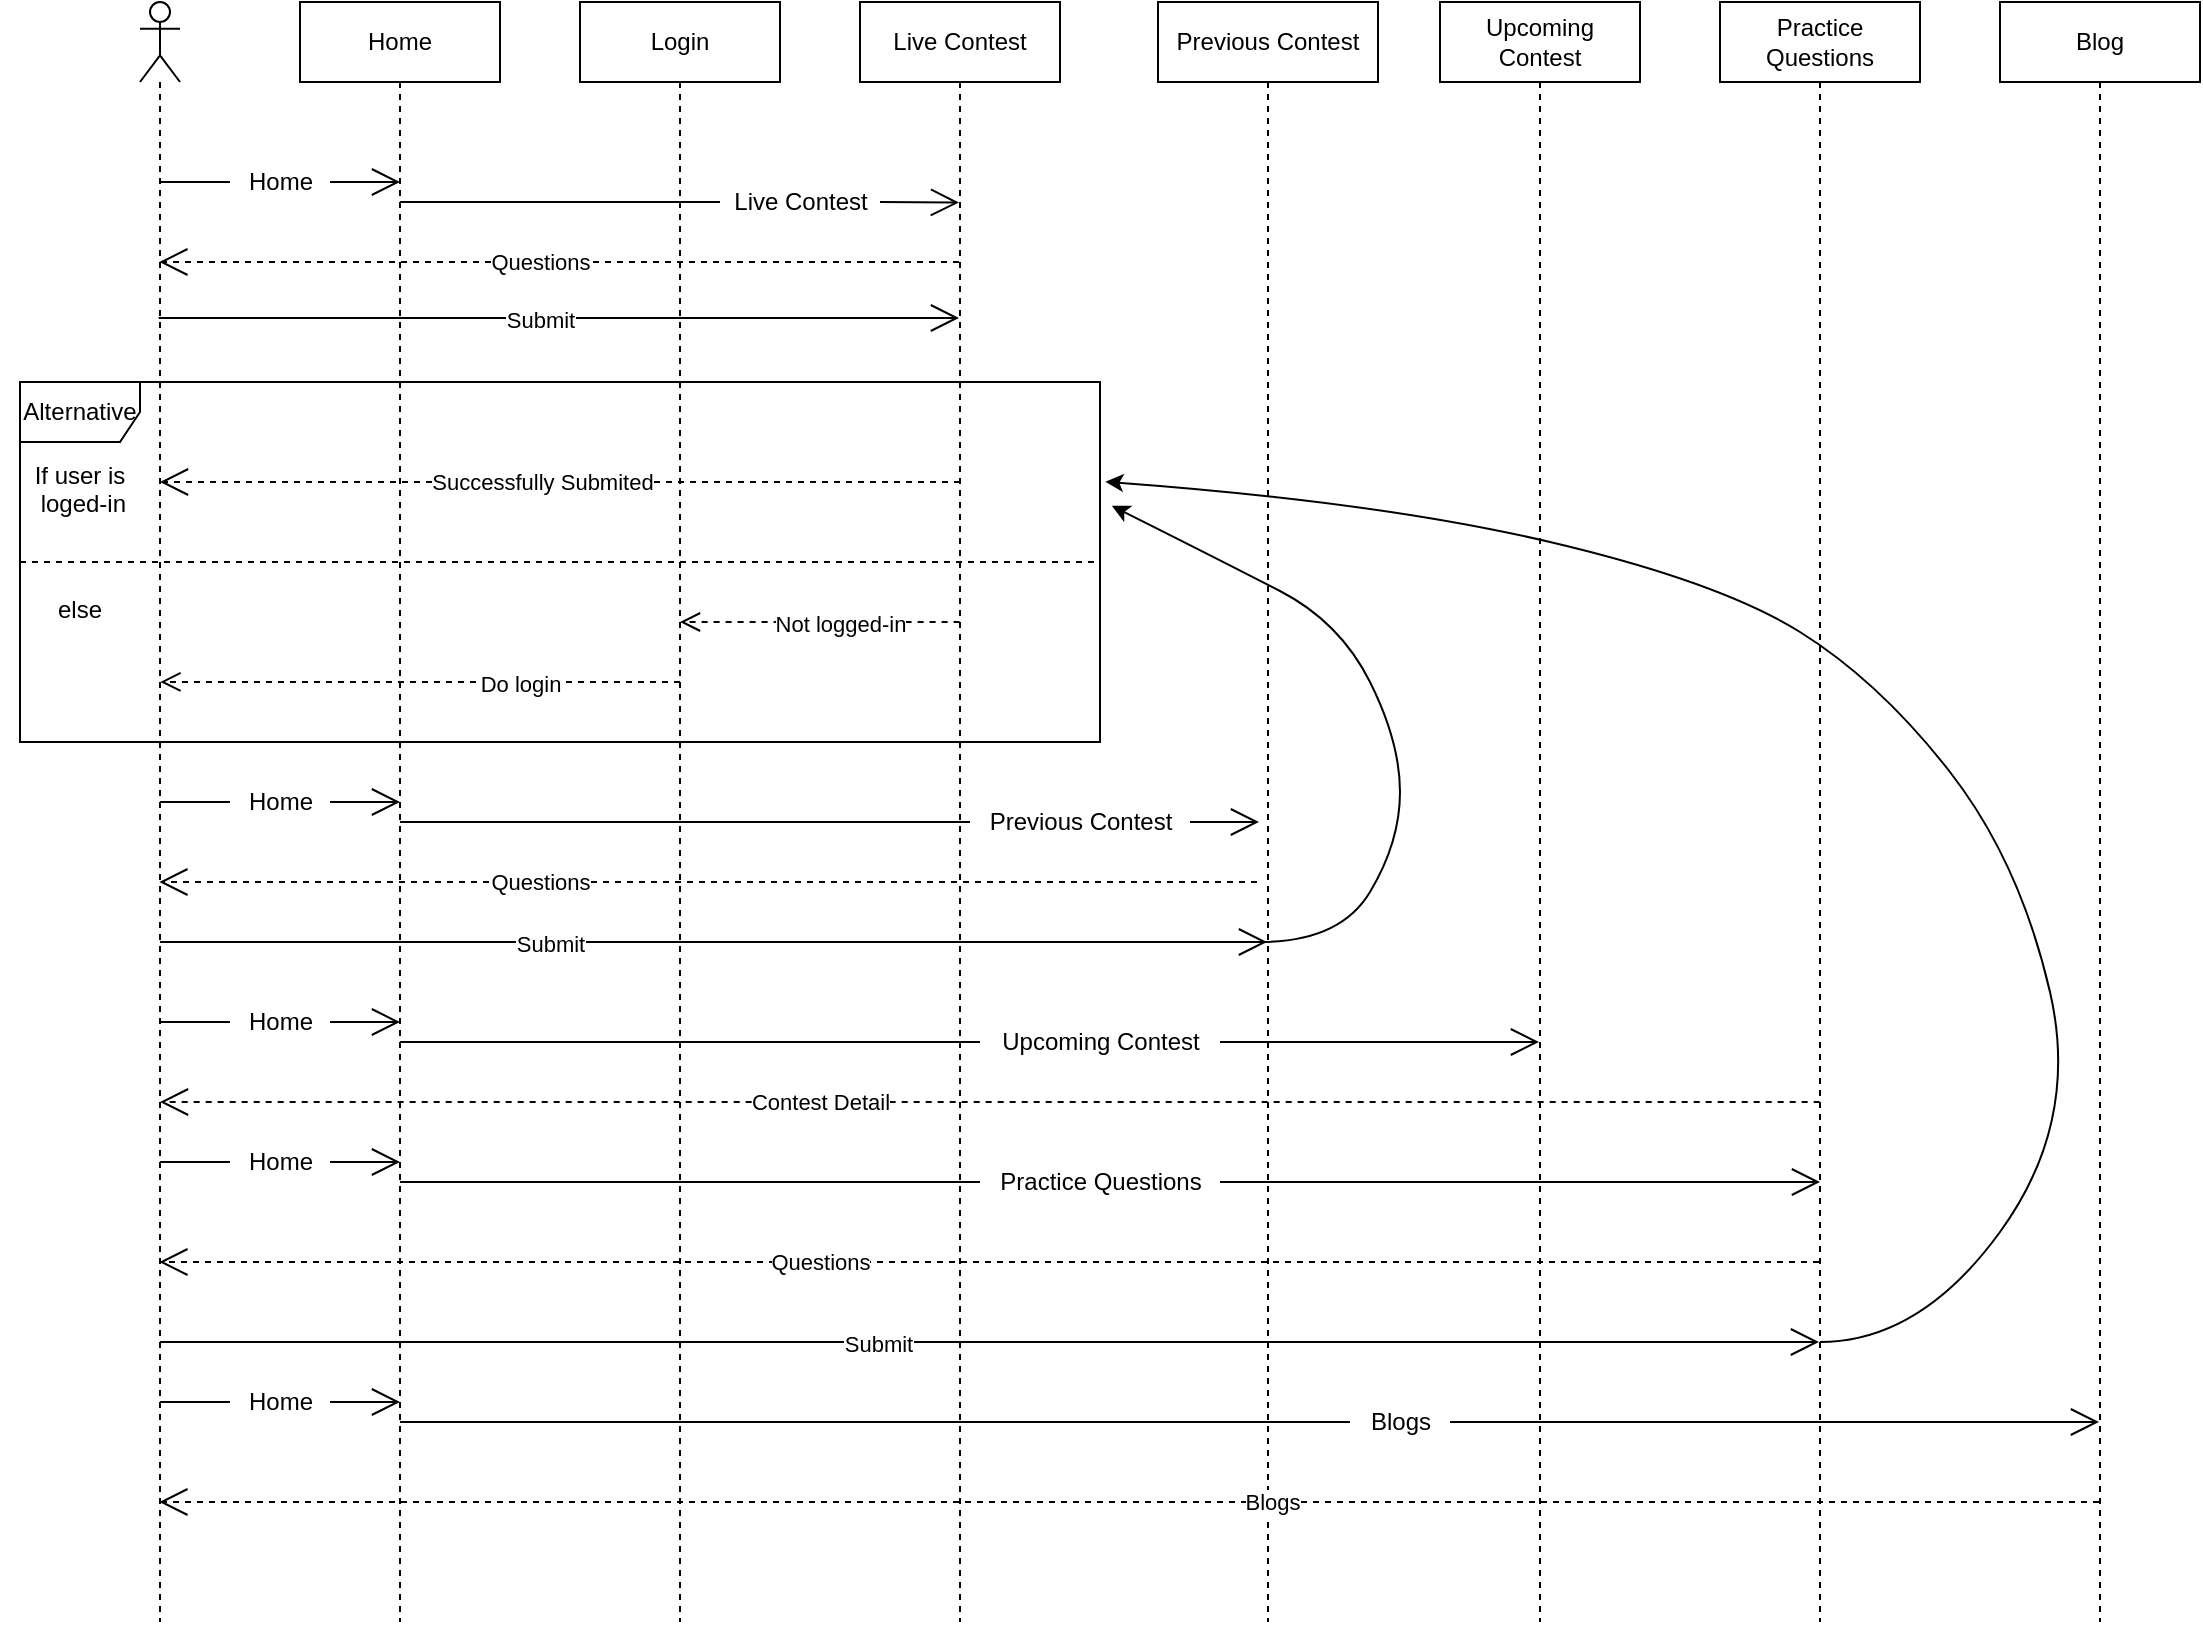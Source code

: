 <mxfile version="15.8.6" type="github"><diagram id="GTkBtEdWsMiXOQVe62GC" name="Page-1"><mxGraphModel dx="1240" dy="703" grid="1" gridSize="10" guides="1" tooltips="1" connect="1" arrows="1" fold="1" page="1" pageScale="1" pageWidth="1100" pageHeight="850" math="0" shadow="0"><root><mxCell id="0"/><mxCell id="1" parent="0"/><mxCell id="ficR049koPRatEtpCkbn-2" value="Home" style="shape=umlLifeline;perimeter=lifelinePerimeter;whiteSpace=wrap;html=1;container=1;collapsible=0;recursiveResize=0;outlineConnect=0;" vertex="1" parent="1"><mxGeometry x="240" y="40" width="100" height="810" as="geometry"/></mxCell><mxCell id="ficR049koPRatEtpCkbn-20" value="Questions" style="endArrow=open;endSize=12;dashed=1;html=1;rounded=0;" edge="1" parent="ficR049koPRatEtpCkbn-2"><mxGeometry x="0.048" width="160" relative="1" as="geometry"><mxPoint x="329.5" y="130" as="sourcePoint"/><mxPoint x="-70.333" y="130" as="targetPoint"/><Array as="points"><mxPoint x="140" y="130"/></Array><mxPoint as="offset"/></mxGeometry></mxCell><mxCell id="ficR049koPRatEtpCkbn-10" value="" style="shape=umlLifeline;participant=umlActor;perimeter=lifelinePerimeter;whiteSpace=wrap;html=1;container=1;collapsible=0;recursiveResize=0;verticalAlign=top;spacingTop=36;outlineConnect=0;" vertex="1" parent="ficR049koPRatEtpCkbn-2"><mxGeometry x="-80" width="20" height="810" as="geometry"/></mxCell><mxCell id="ficR049koPRatEtpCkbn-4" value="Live Contest" style="shape=umlLifeline;perimeter=lifelinePerimeter;whiteSpace=wrap;html=1;container=1;collapsible=0;recursiveResize=0;outlineConnect=0;" vertex="1" parent="1"><mxGeometry x="520" y="40" width="100" height="810" as="geometry"/></mxCell><mxCell id="ficR049koPRatEtpCkbn-92" value="Contest Detail" style="endArrow=open;endSize=12;dashed=1;html=1;rounded=0;" edge="1" parent="ficR049koPRatEtpCkbn-4"><mxGeometry x="0.204" width="160" relative="1" as="geometry"><mxPoint x="479.83" y="550" as="sourcePoint"/><mxPoint x="-350.003" y="550" as="targetPoint"/><Array as="points"><mxPoint x="-39.67" y="550"/><mxPoint x="-229.67" y="550"/></Array><mxPoint as="offset"/></mxGeometry></mxCell><mxCell id="ficR049koPRatEtpCkbn-5" value="Blog" style="shape=umlLifeline;perimeter=lifelinePerimeter;whiteSpace=wrap;html=1;container=1;collapsible=0;recursiveResize=0;outlineConnect=0;" vertex="1" parent="1"><mxGeometry x="1090" y="40" width="100" height="810" as="geometry"/></mxCell><mxCell id="ficR049koPRatEtpCkbn-6" value="Practice Questions" style="shape=umlLifeline;perimeter=lifelinePerimeter;whiteSpace=wrap;html=1;container=1;collapsible=0;recursiveResize=0;outlineConnect=0;" vertex="1" parent="1"><mxGeometry x="950" y="40" width="100" height="810" as="geometry"/></mxCell><mxCell id="ficR049koPRatEtpCkbn-96" value="" style="curved=1;endArrow=classic;html=1;rounded=0;entryX=1.005;entryY=0.277;entryDx=0;entryDy=0;entryPerimeter=0;" edge="1" parent="ficR049koPRatEtpCkbn-6" target="ficR049koPRatEtpCkbn-64"><mxGeometry width="50" height="50" relative="1" as="geometry"><mxPoint x="50" y="670" as="sourcePoint"/><mxPoint x="-320" y="280" as="targetPoint"/><Array as="points"><mxPoint x="100" y="670"/><mxPoint x="180" y="560"/><mxPoint x="150" y="430"/><mxPoint x="80" y="340"/><mxPoint y="290"/><mxPoint x="-170" y="250"/></Array></mxGeometry></mxCell><mxCell id="ficR049koPRatEtpCkbn-7" value="Previous Contest" style="shape=umlLifeline;perimeter=lifelinePerimeter;whiteSpace=wrap;html=1;container=1;collapsible=0;recursiveResize=0;outlineConnect=0;" vertex="1" parent="1"><mxGeometry x="669" y="40" width="110" height="810" as="geometry"/></mxCell><mxCell id="ficR049koPRatEtpCkbn-8" value="Upcoming Contest" style="shape=umlLifeline;perimeter=lifelinePerimeter;whiteSpace=wrap;html=1;container=1;collapsible=0;recursiveResize=0;outlineConnect=0;" vertex="1" parent="1"><mxGeometry x="810" y="40" width="100" height="810" as="geometry"/></mxCell><mxCell id="ficR049koPRatEtpCkbn-11" value="" style="endArrow=open;endFill=1;endSize=12;html=1;rounded=0;startArrow=none;" edge="1" parent="1" source="ficR049koPRatEtpCkbn-12"><mxGeometry width="160" relative="1" as="geometry"><mxPoint x="170" y="130" as="sourcePoint"/><mxPoint x="290" y="130" as="targetPoint"/></mxGeometry></mxCell><mxCell id="ficR049koPRatEtpCkbn-12" value="Home" style="text;html=1;align=center;verticalAlign=middle;resizable=0;points=[];autosize=1;strokeColor=none;fillColor=none;" vertex="1" parent="1"><mxGeometry x="205" y="120" width="50" height="20" as="geometry"/></mxCell><mxCell id="ficR049koPRatEtpCkbn-13" value="" style="endArrow=none;endFill=1;endSize=12;html=1;rounded=0;" edge="1" parent="1" target="ficR049koPRatEtpCkbn-12"><mxGeometry width="160" relative="1" as="geometry"><mxPoint x="170" y="130" as="sourcePoint"/><mxPoint x="290" y="130" as="targetPoint"/></mxGeometry></mxCell><mxCell id="ficR049koPRatEtpCkbn-15" value="Live Contest" style="text;html=1;align=center;verticalAlign=middle;resizable=0;points=[];autosize=1;strokeColor=none;fillColor=none;" vertex="1" parent="1"><mxGeometry x="450" y="130" width="80" height="20" as="geometry"/></mxCell><mxCell id="ficR049koPRatEtpCkbn-16" value="" style="endArrow=none;endFill=1;endSize=12;html=1;rounded=0;" edge="1" target="ficR049koPRatEtpCkbn-15" parent="1"><mxGeometry width="160" relative="1" as="geometry"><mxPoint x="290" y="140" as="sourcePoint"/><mxPoint x="410" y="140" as="targetPoint"/></mxGeometry></mxCell><mxCell id="ficR049koPRatEtpCkbn-17" value="" style="endArrow=open;endFill=1;endSize=12;html=1;rounded=0;startArrow=none;" edge="1" parent="1"><mxGeometry width="160" relative="1" as="geometry"><mxPoint x="530" y="140" as="sourcePoint"/><mxPoint x="569.5" y="140.28" as="targetPoint"/></mxGeometry></mxCell><mxCell id="ficR049koPRatEtpCkbn-23" value="" style="endArrow=none;endFill=1;endSize=12;html=1;rounded=0;" edge="1" target="ficR049koPRatEtpCkbn-24" parent="1"><mxGeometry width="160" relative="1" as="geometry"><mxPoint x="170" y="440" as="sourcePoint"/><mxPoint x="290" y="440" as="targetPoint"/></mxGeometry></mxCell><mxCell id="ficR049koPRatEtpCkbn-24" value="Home" style="text;html=1;align=center;verticalAlign=middle;resizable=0;points=[];autosize=1;strokeColor=none;fillColor=none;" vertex="1" parent="1"><mxGeometry x="205" y="430" width="50" height="20" as="geometry"/></mxCell><mxCell id="ficR049koPRatEtpCkbn-25" value="" style="endArrow=open;endFill=1;endSize=12;html=1;rounded=0;startArrow=none;" edge="1" parent="1"><mxGeometry width="160" relative="1" as="geometry"><mxPoint x="255" y="440" as="sourcePoint"/><mxPoint x="290" y="440" as="targetPoint"/></mxGeometry></mxCell><mxCell id="ficR049koPRatEtpCkbn-26" value="" style="endArrow=none;endFill=1;endSize=12;html=1;rounded=0;" edge="1" target="ficR049koPRatEtpCkbn-27" parent="1"><mxGeometry width="160" relative="1" as="geometry"><mxPoint x="290" y="450" as="sourcePoint"/><mxPoint x="410" y="450" as="targetPoint"/></mxGeometry></mxCell><mxCell id="ficR049koPRatEtpCkbn-27" value="Previous Contest" style="text;html=1;align=center;verticalAlign=middle;resizable=0;points=[];autosize=1;strokeColor=none;fillColor=none;" vertex="1" parent="1"><mxGeometry x="575" y="440" width="110" height="20" as="geometry"/></mxCell><mxCell id="ficR049koPRatEtpCkbn-28" value="" style="endArrow=open;endFill=1;endSize=12;html=1;rounded=0;startArrow=none;" edge="1" source="ficR049koPRatEtpCkbn-27" parent="1"><mxGeometry width="160" relative="1" as="geometry"><mxPoint x="440" y="450" as="sourcePoint"/><mxPoint x="719.5" y="450" as="targetPoint"/></mxGeometry></mxCell><mxCell id="ficR049koPRatEtpCkbn-30" value="Questions" style="endArrow=open;endSize=12;dashed=1;html=1;rounded=0;" edge="1" parent="1"><mxGeometry x="0.306" width="160" relative="1" as="geometry"><mxPoint x="718.5" y="480" as="sourcePoint"/><mxPoint x="169.667" y="480" as="targetPoint"/><Array as="points"><mxPoint x="290" y="480"/></Array><mxPoint as="offset"/></mxGeometry></mxCell><mxCell id="ficR049koPRatEtpCkbn-31" value="" style="endArrow=none;endFill=1;endSize=12;html=1;rounded=0;" edge="1" target="ficR049koPRatEtpCkbn-32" parent="1"><mxGeometry width="160" relative="1" as="geometry"><mxPoint x="170" y="550" as="sourcePoint"/><mxPoint x="290" y="550" as="targetPoint"/></mxGeometry></mxCell><mxCell id="ficR049koPRatEtpCkbn-32" value="Home" style="text;html=1;align=center;verticalAlign=middle;resizable=0;points=[];autosize=1;strokeColor=none;fillColor=none;" vertex="1" parent="1"><mxGeometry x="205" y="540" width="50" height="20" as="geometry"/></mxCell><mxCell id="ficR049koPRatEtpCkbn-33" value="" style="endArrow=open;endFill=1;endSize=12;html=1;rounded=0;startArrow=none;" edge="1" parent="1"><mxGeometry width="160" relative="1" as="geometry"><mxPoint x="255" y="550" as="sourcePoint"/><mxPoint x="290" y="550" as="targetPoint"/></mxGeometry></mxCell><mxCell id="ficR049koPRatEtpCkbn-34" value="" style="endArrow=none;endFill=1;endSize=12;html=1;rounded=0;" edge="1" target="ficR049koPRatEtpCkbn-35" parent="1"><mxGeometry width="160" relative="1" as="geometry"><mxPoint x="290" y="560" as="sourcePoint"/><mxPoint x="410" y="560" as="targetPoint"/></mxGeometry></mxCell><mxCell id="ficR049koPRatEtpCkbn-35" value="Upcoming Contest" style="text;html=1;align=center;verticalAlign=middle;resizable=0;points=[];autosize=1;strokeColor=none;fillColor=none;" vertex="1" parent="1"><mxGeometry x="580" y="550" width="120" height="20" as="geometry"/></mxCell><mxCell id="ficR049koPRatEtpCkbn-36" value="" style="endArrow=open;endFill=1;endSize=12;html=1;rounded=0;startArrow=none;" edge="1" source="ficR049koPRatEtpCkbn-35" parent="1"><mxGeometry width="160" relative="1" as="geometry"><mxPoint x="440" y="560" as="sourcePoint"/><mxPoint x="859.5" y="560" as="targetPoint"/></mxGeometry></mxCell><mxCell id="ficR049koPRatEtpCkbn-38" value="" style="endArrow=none;endFill=1;endSize=12;html=1;rounded=0;" edge="1" target="ficR049koPRatEtpCkbn-39" parent="1"><mxGeometry width="160" relative="1" as="geometry"><mxPoint x="170" y="620" as="sourcePoint"/><mxPoint x="290" y="620" as="targetPoint"/></mxGeometry></mxCell><mxCell id="ficR049koPRatEtpCkbn-39" value="Home" style="text;html=1;align=center;verticalAlign=middle;resizable=0;points=[];autosize=1;strokeColor=none;fillColor=none;" vertex="1" parent="1"><mxGeometry x="205" y="610" width="50" height="20" as="geometry"/></mxCell><mxCell id="ficR049koPRatEtpCkbn-40" value="" style="endArrow=open;endFill=1;endSize=12;html=1;rounded=0;startArrow=none;" edge="1" parent="1"><mxGeometry width="160" relative="1" as="geometry"><mxPoint x="255" y="620" as="sourcePoint"/><mxPoint x="290" y="620" as="targetPoint"/></mxGeometry></mxCell><mxCell id="ficR049koPRatEtpCkbn-41" value="" style="endArrow=none;endFill=1;endSize=12;html=1;rounded=0;" edge="1" target="ficR049koPRatEtpCkbn-42" parent="1"><mxGeometry width="160" relative="1" as="geometry"><mxPoint x="290" y="630" as="sourcePoint"/><mxPoint x="410" y="630" as="targetPoint"/></mxGeometry></mxCell><mxCell id="ficR049koPRatEtpCkbn-42" value="Practice Questions" style="text;html=1;align=center;verticalAlign=middle;resizable=0;points=[];autosize=1;strokeColor=none;fillColor=none;" vertex="1" parent="1"><mxGeometry x="580" y="620" width="120" height="20" as="geometry"/></mxCell><mxCell id="ficR049koPRatEtpCkbn-43" value="" style="endArrow=open;endFill=1;endSize=12;html=1;rounded=0;startArrow=none;" edge="1" source="ficR049koPRatEtpCkbn-42" parent="1"><mxGeometry width="160" relative="1" as="geometry"><mxPoint x="440" y="630" as="sourcePoint"/><mxPoint x="1000" y="630" as="targetPoint"/></mxGeometry></mxCell><mxCell id="ficR049koPRatEtpCkbn-44" value="Questions" style="endArrow=open;endSize=12;dashed=1;html=1;rounded=0;" edge="1" parent="1"><mxGeometry x="0.204" width="160" relative="1" as="geometry"><mxPoint x="999.5" y="670" as="sourcePoint"/><mxPoint x="169.667" y="670" as="targetPoint"/><Array as="points"><mxPoint x="480" y="670"/><mxPoint x="290" y="670"/></Array><mxPoint as="offset"/></mxGeometry></mxCell><mxCell id="ficR049koPRatEtpCkbn-49" value="Home" style="text;html=1;align=center;verticalAlign=middle;resizable=0;points=[];autosize=1;strokeColor=none;fillColor=none;" vertex="1" parent="1"><mxGeometry x="205" y="730" width="50" height="20" as="geometry"/></mxCell><mxCell id="ficR049koPRatEtpCkbn-50" value="" style="endArrow=none;endFill=1;endSize=12;html=1;rounded=0;" edge="1" target="ficR049koPRatEtpCkbn-49" parent="1"><mxGeometry width="160" relative="1" as="geometry"><mxPoint x="170" y="740" as="sourcePoint"/><mxPoint x="290" y="740" as="targetPoint"/></mxGeometry></mxCell><mxCell id="ficR049koPRatEtpCkbn-51" value="" style="endArrow=open;endFill=1;endSize=12;html=1;rounded=0;startArrow=none;" edge="1" parent="1"><mxGeometry width="160" relative="1" as="geometry"><mxPoint x="255" y="740" as="sourcePoint"/><mxPoint x="290" y="740" as="targetPoint"/></mxGeometry></mxCell><mxCell id="ficR049koPRatEtpCkbn-52" value="" style="endArrow=none;endFill=1;endSize=12;html=1;rounded=0;" edge="1" target="ficR049koPRatEtpCkbn-53" parent="1"><mxGeometry width="160" relative="1" as="geometry"><mxPoint x="290" y="750" as="sourcePoint"/><mxPoint x="410" y="750" as="targetPoint"/></mxGeometry></mxCell><mxCell id="ficR049koPRatEtpCkbn-53" value="Blogs" style="text;html=1;align=center;verticalAlign=middle;resizable=0;points=[];autosize=1;strokeColor=none;fillColor=none;" vertex="1" parent="1"><mxGeometry x="765" y="740" width="50" height="20" as="geometry"/></mxCell><mxCell id="ficR049koPRatEtpCkbn-54" value="" style="endArrow=open;endFill=1;endSize=12;html=1;rounded=0;startArrow=none;" edge="1" source="ficR049koPRatEtpCkbn-53" parent="1"><mxGeometry width="160" relative="1" as="geometry"><mxPoint x="440" y="750" as="sourcePoint"/><mxPoint x="1139.5" y="750" as="targetPoint"/></mxGeometry></mxCell><mxCell id="ficR049koPRatEtpCkbn-55" value="Blogs" style="endArrow=open;endSize=12;dashed=1;html=1;rounded=0;" edge="1" parent="1"><mxGeometry x="-0.147" width="160" relative="1" as="geometry"><mxPoint x="1139.5" y="790" as="sourcePoint"/><mxPoint x="169.667" y="790" as="targetPoint"/><Array as="points"><mxPoint x="290" y="790"/></Array><mxPoint as="offset"/></mxGeometry></mxCell><mxCell id="ficR049koPRatEtpCkbn-57" value="Login" style="shape=umlLifeline;perimeter=lifelinePerimeter;whiteSpace=wrap;html=1;container=1;collapsible=0;recursiveResize=0;outlineConnect=0;" vertex="1" parent="1"><mxGeometry x="380" y="40" width="100" height="810" as="geometry"/></mxCell><mxCell id="ficR049koPRatEtpCkbn-94" value="" style="endArrow=open;endFill=1;endSize=12;html=1;rounded=0;startArrow=none;" edge="1" parent="ficR049koPRatEtpCkbn-57" target="ficR049koPRatEtpCkbn-6"><mxGeometry width="160" relative="1" as="geometry"><mxPoint x="-209.996" y="670" as="sourcePoint"/><mxPoint x="343.5" y="670" as="targetPoint"/><Array as="points"><mxPoint x="-119.32" y="670"/><mxPoint x="-29.32" y="670"/></Array></mxGeometry></mxCell><mxCell id="ficR049koPRatEtpCkbn-95" value="Submit" style="edgeLabel;html=1;align=center;verticalAlign=middle;resizable=0;points=[];" vertex="1" connectable="0" parent="ficR049koPRatEtpCkbn-94"><mxGeometry x="0.191" y="-1" relative="1" as="geometry"><mxPoint x="-135" as="offset"/></mxGeometry></mxCell><mxCell id="ficR049koPRatEtpCkbn-58" value="" style="endArrow=open;endFill=1;endSize=12;html=1;rounded=0;startArrow=none;" edge="1" parent="1" target="ficR049koPRatEtpCkbn-4"><mxGeometry width="160" relative="1" as="geometry"><mxPoint x="169.324" y="198" as="sourcePoint"/><mxPoint x="429.5" y="198" as="targetPoint"/><Array as="points"><mxPoint x="260" y="198"/><mxPoint x="350" y="198"/></Array></mxGeometry></mxCell><mxCell id="ficR049koPRatEtpCkbn-59" value="Submit" style="edgeLabel;html=1;align=center;verticalAlign=middle;resizable=0;points=[];" vertex="1" connectable="0" parent="ficR049koPRatEtpCkbn-58"><mxGeometry x="0.191" y="-1" relative="1" as="geometry"><mxPoint x="-48" as="offset"/></mxGeometry></mxCell><mxCell id="ficR049koPRatEtpCkbn-64" value="Alternative" style="shape=umlFrame;whiteSpace=wrap;html=1;" vertex="1" parent="1"><mxGeometry x="100" y="230" width="540" height="180" as="geometry"/></mxCell><mxCell id="ficR049koPRatEtpCkbn-75" value="" style="endArrow=none;dashed=1;html=1;rounded=0;" edge="1" parent="1"><mxGeometry width="50" height="50" relative="1" as="geometry"><mxPoint x="100" y="320" as="sourcePoint"/><mxPoint x="640" y="320" as="targetPoint"/><Array as="points"><mxPoint x="100" y="320"/></Array></mxGeometry></mxCell><mxCell id="ficR049koPRatEtpCkbn-76" value="If user is&#10; loged-in" style="text;align=center;fontStyle=0;verticalAlign=middle;spacingLeft=3;spacingRight=3;strokeColor=none;rotatable=0;points=[[0,0.5],[1,0.5]];portConstraint=eastwest;" vertex="1" parent="1"><mxGeometry x="90" y="270" width="80" height="26" as="geometry"/></mxCell><mxCell id="ficR049koPRatEtpCkbn-77" value="else" style="text;align=center;fontStyle=0;verticalAlign=middle;spacingLeft=3;spacingRight=3;strokeColor=none;rotatable=0;points=[[0,0.5],[1,0.5]];portConstraint=eastwest;" vertex="1" parent="1"><mxGeometry x="90" y="330" width="80" height="26" as="geometry"/></mxCell><mxCell id="ficR049koPRatEtpCkbn-82" value="Successfully Submited" style="endArrow=open;endSize=12;dashed=1;html=1;rounded=0;" edge="1" parent="1"><mxGeometry x="0.05" width="160" relative="1" as="geometry"><mxPoint x="570" y="280" as="sourcePoint"/><mxPoint x="170" y="280" as="targetPoint"/><Array as="points"/><mxPoint x="1" as="offset"/></mxGeometry></mxCell><mxCell id="ficR049koPRatEtpCkbn-85" value="Do login" style="html=1;verticalAlign=bottom;endArrow=open;dashed=1;endSize=8;rounded=0;entryX=0.13;entryY=0.833;entryDx=0;entryDy=0;entryPerimeter=0;" edge="1" parent="1" target="ficR049koPRatEtpCkbn-64"><mxGeometry x="-0.384" y="10" relative="1" as="geometry"><mxPoint x="430" y="380" as="sourcePoint"/><mxPoint x="350" y="380" as="targetPoint"/><mxPoint as="offset"/></mxGeometry></mxCell><mxCell id="ficR049koPRatEtpCkbn-86" value="Not logged-in" style="html=1;verticalAlign=bottom;endArrow=open;dashed=1;endSize=8;rounded=0;" edge="1" parent="1"><mxGeometry x="-0.145" y="10" relative="1" as="geometry"><mxPoint x="569.8" y="350.06" as="sourcePoint"/><mxPoint x="430" y="350" as="targetPoint"/><mxPoint as="offset"/></mxGeometry></mxCell><mxCell id="ficR049koPRatEtpCkbn-88" value="" style="endArrow=open;endFill=1;endSize=12;html=1;rounded=0;startArrow=none;" edge="1" parent="1" target="ficR049koPRatEtpCkbn-7"><mxGeometry width="160" relative="1" as="geometry"><mxPoint x="170.004" y="510" as="sourcePoint"/><mxPoint x="570.18" y="510" as="targetPoint"/><Array as="points"><mxPoint x="260.68" y="510"/><mxPoint x="350.68" y="510"/></Array></mxGeometry></mxCell><mxCell id="ficR049koPRatEtpCkbn-89" value="Submit" style="edgeLabel;html=1;align=center;verticalAlign=middle;resizable=0;points=[];" vertex="1" connectable="0" parent="ficR049koPRatEtpCkbn-88"><mxGeometry x="0.191" y="-1" relative="1" as="geometry"><mxPoint x="-135" as="offset"/></mxGeometry></mxCell><mxCell id="ficR049koPRatEtpCkbn-91" value="" style="curved=1;endArrow=classic;html=1;rounded=0;entryX=1.011;entryY=0.344;entryDx=0;entryDy=0;entryPerimeter=0;" edge="1" parent="1" target="ficR049koPRatEtpCkbn-64"><mxGeometry width="50" height="50" relative="1" as="geometry"><mxPoint x="720" y="510" as="sourcePoint"/><mxPoint x="640" y="319" as="targetPoint"/><Array as="points"><mxPoint x="760" y="510"/><mxPoint x="790" y="460"/><mxPoint x="790" y="410"/><mxPoint x="760" y="350"/><mxPoint x="700" y="319"/></Array></mxGeometry></mxCell></root></mxGraphModel></diagram></mxfile>